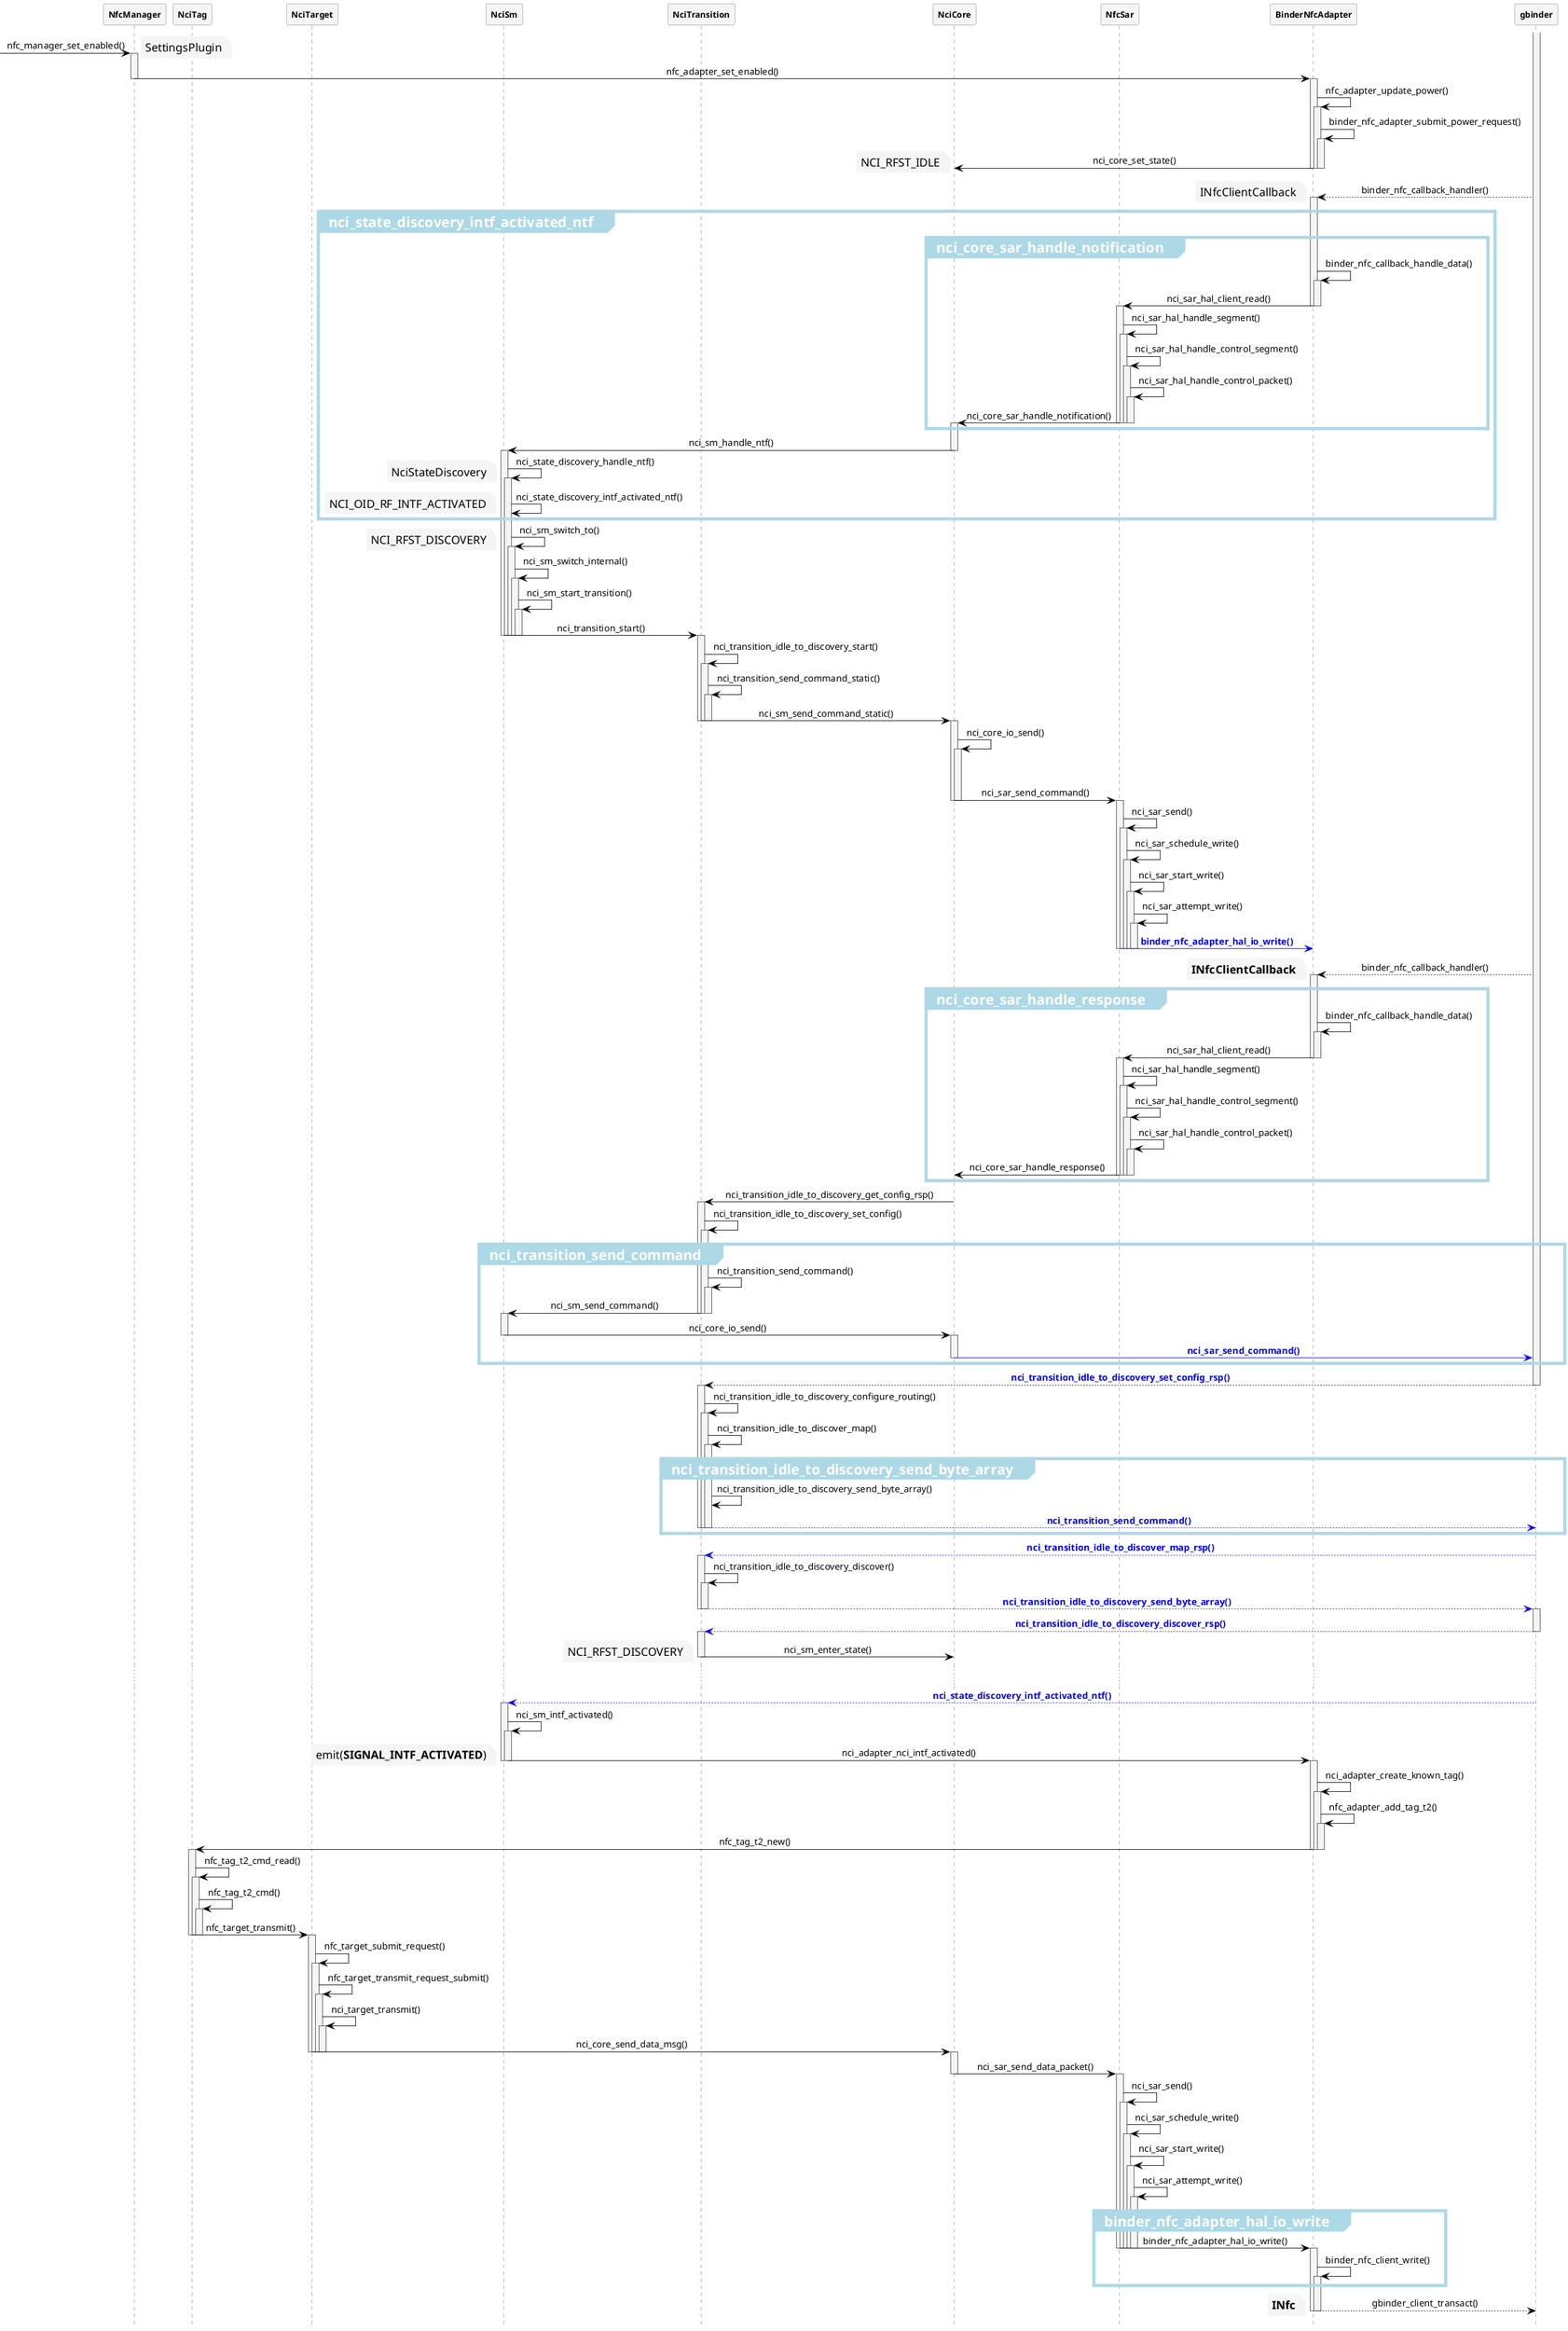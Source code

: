 @startuml SailfishOS_NFC_Flow
 
hide footbox
skinparam {
    ' defaultFontName Abyssinica SIL
    Shadowing false  
    backgroundColor white
    NoteFontColor #Black
    NoteFontSize 16
    NoteTextAlignment left
    NoteBackgroundColor WhiteSmoke
    NoteColor transparent
    NoteBorderThickness 0
    NoteBorderColor transparent
    NoteBorderThickness 0
    NoteShadowing false
    ParticipantPadding 0
    BoxPadding 20
    dpi 96
    ClassBackgroundColor transparent
    ClassHeaderBackgroundColor lightBlue
    ClassStereotypeFontColor transparent
    SequenceBoxBordercolor sienna
    SequenceBoxFontSize 24
    SequenceBoxFontColor Black
    SequenceBoxBackgroundColor WhiteSmoke
    SequenceLifeLineBackgroundColor WhiteSmoke
    SequenceMessageAlignment center
    SequenceGroupHeaderFontColor White
    SequenceGroupHeaderFontSize 20
    SequenceGroupBodyBackgroundColor transparent
    SequenceGroupBorderThickness 4
    ' SequenceGroupBackgroundColor DarkOliveGreen
    ' SequenceGroupBorderColor DarkOliveGreen
    SequenceGroupBackgroundColor LightBlue
    SequenceGroupBorderColor LightBlue
    ' transparent
    sequence {
        ParticipantBackgroundColor WhiteSmoke
        ParticipantBorderColor Gray
        ParticipantFontStyle Bold
        ParticipantFontSize 12
        ParticipantPadding 0

        LifeLineBorderColor DimGray
        ArrowColor Black
        ArrowThickness 0.8
        ColorArrowSeparationSpace 30
    }
}

participant NfcManager
participant NciTag
participant NciTarget
participant NciSm
participant NciTransition
participant NciCore
participant NfcSar
participant BinderNfcAdapter

->NfcManager:nfc_manager_set_enabled()
note left:SettingsPlugin
activate NfcManager
NfcManager->BinderNfcAdapter:nfc_adapter_set_enabled()
deactivate NfcManager
activate BinderNfcAdapter
BinderNfcAdapter->BinderNfcAdapter:nfc_adapter_update_power()
activate BinderNfcAdapter
BinderNfcAdapter->BinderNfcAdapter:binder_nfc_adapter_submit_power_request()
activate BinderNfcAdapter
BinderNfcAdapter->NciCore:nci_core_set_state()
note left:NCI_RFST_IDLE
deactivate BinderNfcAdapter
deactivate BinderNfcAdapter
deactivate BinderNfcAdapter


gbinder-->BinderNfcAdapter:binder_nfc_callback_handler()
group nci_state_discovery_intf_activated_ntf
group nci_core_sar_handle_notification
note left:INfcClientCallback
activate BinderNfcAdapter
BinderNfcAdapter->BinderNfcAdapter:binder_nfc_callback_handle_data()
activate BinderNfcAdapter
BinderNfcAdapter->NfcSar:nci_sar_hal_client_read()
deactivate BinderNfcAdapter
deactivate BinderNfcAdapter
activate NfcSar
NfcSar->NfcSar:nci_sar_hal_handle_segment()
activate NfcSar
NfcSar->NfcSar:nci_sar_hal_handle_control_segment()
activate NfcSar
NfcSar->NfcSar:nci_sar_hal_handle_control_packet()
activate NfcSar
NfcSar->NciCore:nci_core_sar_handle_notification()
deactivate NfcSar
deactivate NfcSar
deactivate NfcSar
deactivate NfcSar
activate NciCore
end group
NciCore->NciSm:nci_sm_handle_ntf()
deactivate NciCore
activate NciSm
NciSm->NciSm:nci_state_discovery_handle_ntf()
note left:NciStateDiscovery
activate NciSm
NciSm->NciSm:nci_state_discovery_intf_activated_ntf()
note left:NCI_OID_RF_INTF_ACTIVATED
end group

' === Switch to Discovery ==
NciSm->NciSm:nci_sm_switch_to()
note left:NCI_RFST_DISCOVERY
activate NciSm
NciSm->NciSm:nci_sm_switch_internal()
activate NciSm
NciSm->NciSm:nci_sm_start_transition()
activate NciSm
NciSm->NciTransition:nci_transition_start()
deactivate NciSm
deactivate NciSm
deactivate NciSm
deactivate NciSm
deactivate NciSm
deactivate NciSm
activate NciTransition
NciTransition->NciTransition:nci_transition_idle_to_discovery_start()
activate NciTransition
NciTransition->NciTransition:nci_transition_send_command_static()
activate NciTransition
NciTransition->NciCore:nci_sm_send_command_static()
deactivate NciTransition
deactivate NciTransition
deactivate NciTransition
activate NciCore
NciCore->NciCore:nci_core_io_send()
activate NciCore
group nci_sar_send_command
NciCore->NfcSar:nci_sar_send_command()
deactivate NciCore
deactivate NciCore
activate NfcSar
NfcSar->NfcSar:nci_sar_send()
activate NfcSar
NfcSar->NfcSar:nci_sar_schedule_write()
activate NfcSar
NfcSar->NfcSar:nci_sar_start_write()
activate NfcSar
NfcSar->NfcSar:nci_sar_attempt_write()
activate NfcSar
NfcSar-[#Blue]>BinderNfcAdapter:<font color=Blue>**binder_nfc_adapter_hal_io_write()**
deactivate NfcSar
deactivate NfcSar
deactivate NfcSar
deactivate NfcSar
deactivate NfcSar


gbinder-->BinderNfcAdapter:binder_nfc_callback_handler()
group nci_core_sar_handle_response
note left:**INfcClientCallback**
activate BinderNfcAdapter
BinderNfcAdapter->BinderNfcAdapter:binder_nfc_callback_handle_data()
activate BinderNfcAdapter
BinderNfcAdapter->NfcSar:nci_sar_hal_client_read()
deactivate BinderNfcAdapter
deactivate BinderNfcAdapter
activate NfcSar
NfcSar->NfcSar:nci_sar_hal_handle_segment()
activate NfcSar
NfcSar->NfcSar:nci_sar_hal_handle_control_segment()
activate NfcSar
NfcSar->NfcSar:nci_sar_hal_handle_control_packet()
activate NfcSar
NfcSar->NciCore:nci_core_sar_handle_response()
deactivate NfcSar
deactivate NfcSar
deactivate NfcSar
deactivate NfcSar
end group

activate NciCore
NciCore->NciTransition:nci_transition_idle_to_discovery_get_config_rsp()
deactivate NciCore
activate NciTransition
NciTransition->NciTransition:nci_transition_idle_to_discovery_set_config()
activate NciTransition
group nci_transition_send_command
NciTransition->NciTransition:nci_transition_send_command()
activate NciTransition
NciTransition->NciSm:nci_sm_send_command()
deactivate NciTransition
deactivate NciTransition
deactivate NciTransition
deactivate NciTransition
activate NciSm
NciSm->NciCore:nci_core_io_send()
deactivate NciSm
activate NciCore
NciCore-[#Blue]>gbinder:<font color=Blue>**nci_sar_send_command()**
deactivate NciCore
end group
activate gbinder
gbinder-->NciTransition:<font color=Blue>**nci_transition_idle_to_discovery_set_config_rsp()**
deactivate gbinder
activate NciTransition
NciTransition->NciTransition:nci_transition_idle_to_discovery_configure_routing()
activate NciTransition
NciTransition->NciTransition:nci_transition_idle_to_discover_map()
activate NciTransition
group nci_transition_idle_to_discovery_send_byte_array
NciTransition->NciTransition:nci_transition_idle_to_discovery_send_byte_array()
NciTransition-[#Blue]->gbinder:<font color=Blue>**nci_transition_send_command()**
deactivate NciTransition
deactivate NciTransition
deactivate NciTransition
end group
activate gbinder
gbinder-[#Blue]->NciTransition:<font color=Blue>**nci_transition_idle_to_discover_map_rsp()**
deactivate gbinder
activate NciTransition
NciTransition->NciTransition:nci_transition_idle_to_discovery_discover()
activate NciTransition
NciTransition-[#Blue]->gbinder:<font color=Blue>**nci_transition_idle_to_discovery_send_byte_array()**
deactivate NciTransition
deactivate NciTransition
activate gbinder
gbinder-[#Blue]->NciTransition:<font color=Blue>**nci_transition_idle_to_discovery_discover_rsp()**
deactivate gbinder
activate NciTransition
NciTransition->NciCore:nci_sm_enter_state()
note left:NCI_RFST_DISCOVERY
deactivate NciTransition



' === Add tag ==
...
gbinder-[#Blue]->NciSm:<font color=Blue>**nci_state_discovery_intf_activated_ntf()**
activate NciSm
NciSm->NciSm:nci_sm_intf_activated()
activate NciSm
NciSm->BinderNfcAdapter:nci_adapter_nci_intf_activated()
note left:emit(**SIGNAL_INTF_ACTIVATED**)
deactivate NciSm

activate BinderNfcAdapter
BinderNfcAdapter->BinderNfcAdapter:nci_adapter_create_known_tag()
activate BinderNfcAdapter
BinderNfcAdapter->BinderNfcAdapter:nfc_adapter_add_tag_t2()
activate BinderNfcAdapter
BinderNfcAdapter->NciTag:nfc_tag_t2_new()
deactivate BinderNfcAdapter
deactivate BinderNfcAdapter
deactivate BinderNfcAdapter
activate NciTag
NciTag->NciTag:nfc_tag_t2_cmd_read()
activate NciTag
NciTag->NciTag:nfc_tag_t2_cmd()
activate NciTag
NciTag->NciTarget:nfc_target_transmit()
deactivate NciTag
deactivate NciTag
deactivate NciTag
deactivate NciTag
activate NciTarget
NciTarget->NciTarget:nfc_target_submit_request()
activate NciTarget
NciTarget->NciTarget:nfc_target_transmit_request_submit()
activate NciTarget
NciTarget->NciTarget:nci_target_transmit()
activate NciTarget
NciTarget->NciCore:nci_core_send_data_msg()
deactivate NciTarget
deactivate NciTarget
deactivate NciTarget
deactivate NciTarget
activate NciCore
NciCore->NfcSar:nci_sar_send_data_packet()
deactivate NciCore
activate NfcSar
NfcSar->NfcSar:nci_sar_send()
activate NfcSar
NfcSar->NfcSar:nci_sar_schedule_write()
activate NfcSar
NfcSar->NfcSar:nci_sar_start_write()
activate NfcSar
NfcSar->NfcSar:nci_sar_attempt_write()
activate NfcSar
group binder_nfc_adapter_hal_io_write
NfcSar->BinderNfcAdapter:binder_nfc_adapter_hal_io_write()
deactivate NfcSar
deactivate NfcSar
deactivate NfcSar
deactivate NfcSar
deactivate NfcSar
activate BinderNfcAdapter
BinderNfcAdapter->BinderNfcAdapter:binder_nfc_client_write()
activate BinderNfcAdapter
end group
BinderNfcAdapter-->gbinder:gbinder_client_transact()
note left:**INfc**
deactivate BinderNfcAdapter
deactivate BinderNfcAdapter
deactivate BinderNfcAdapter

@enduml